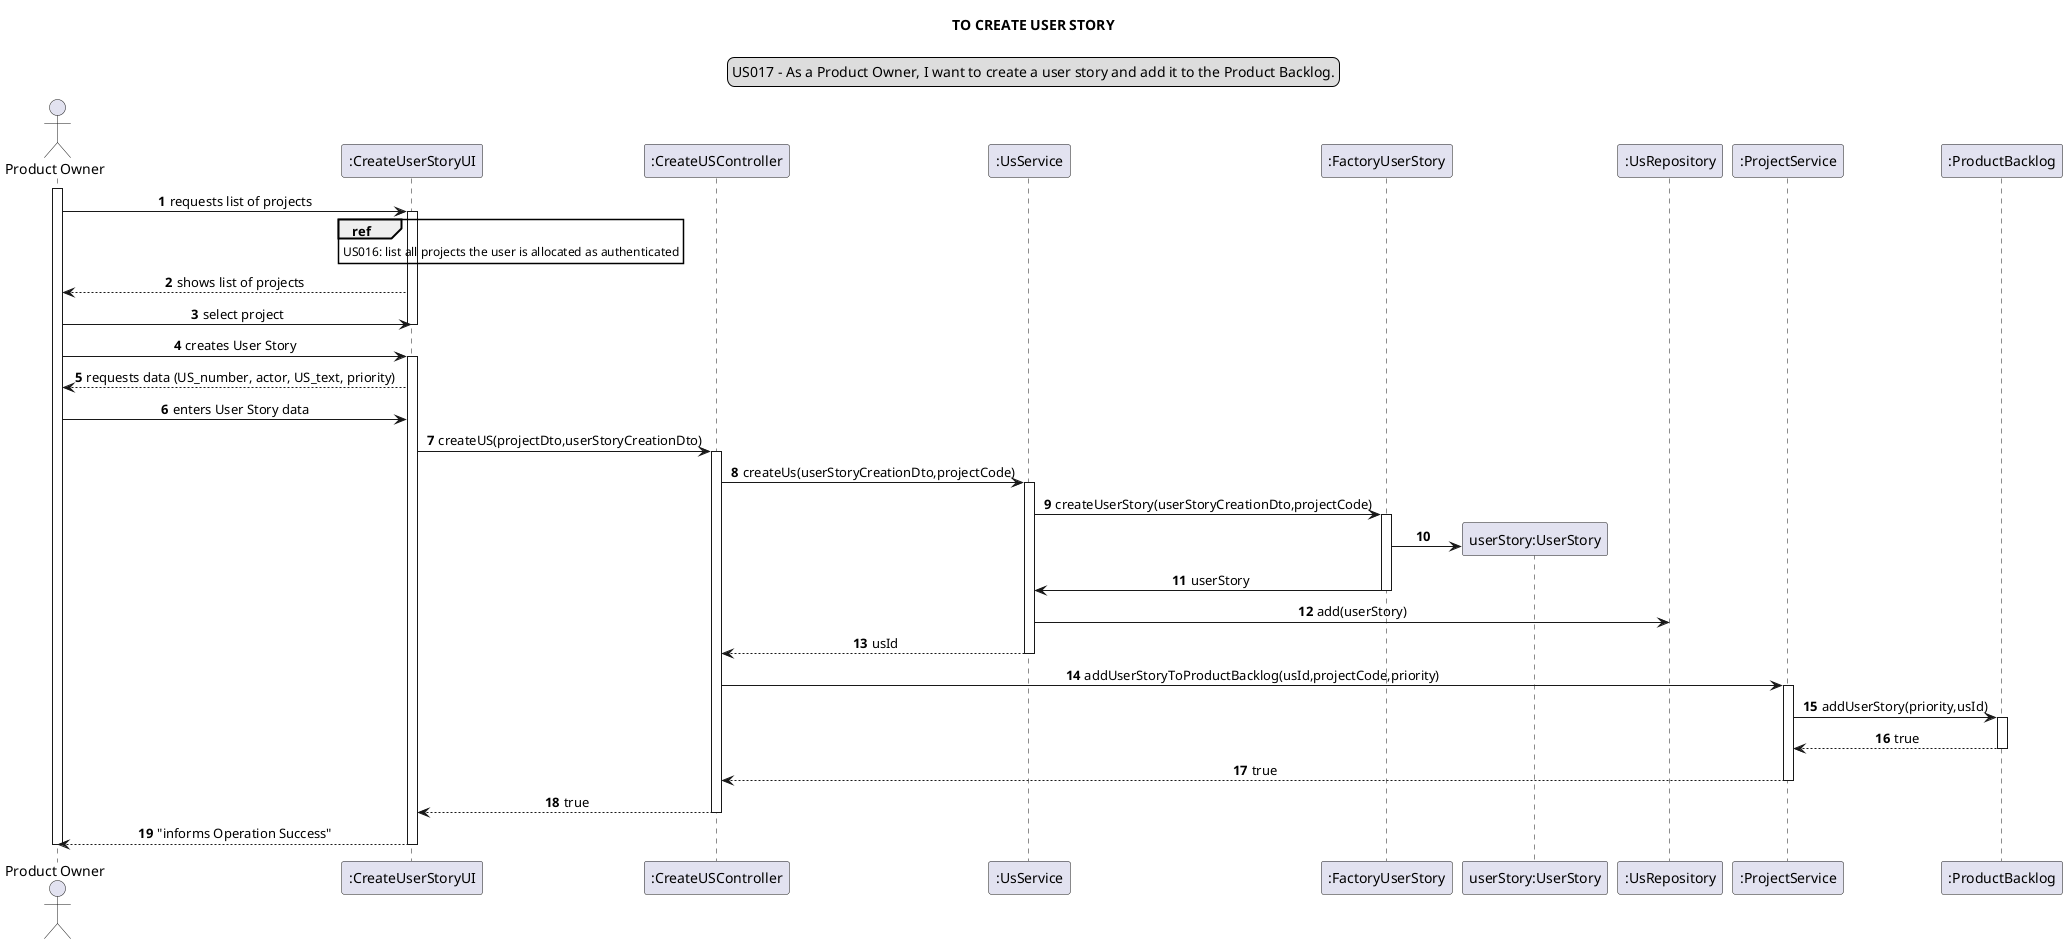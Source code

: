 @startuml
skinparam sequenceMessageAlign center
title TO CREATE USER STORY
legend top
US017 - As a Product Owner, I want to create a user story and add it to the Product Backlog.
end legend
autonumber
actor "Product Owner" as product
participant ":CreateUserStoryUI" as ui
participant ":CreateUSController" as controller
participant ":UsService" as service

participant ":FactoryUserStory" as factory
participant "userStory:UserStory" as userStory

participant ":UsRepository" as usrep
participant ":ProjectService" as pservice
participant ":ProductBacklog" as pbacklog


activate product
product -> ui : requests list of projects
activate ui
ref over ui: US016: list all projects the user is allocated as authenticated
ui --> product: shows list of projects
product -> ui : select project
deactivate ui
product -> ui : creates User Story
activate ui
ui --> product: requests data (US_number, actor, US_text, priority)
product -> ui: enters User Story data
ui -> controller: createUS(projectDto,userStoryCreationDto)
activate controller
controller -> service:createUs(userStoryCreationDto,projectCode)
activate service

service -> factory: createUserStory(userStoryCreationDto,projectCode)
activate factory
create userStory
factory -> userStory

factory -> service: userStory
deactivate factory
service -> usrep: add(userStory)

service --> controller: usId
deactivate service

controller -> pservice: addUserStoryToProductBacklog(usId,projectCode,priority)
activate pservice
pservice -> pbacklog : addUserStory(priority,usId)
activate pbacklog
pbacklog --> pservice : true
deactivate pbacklog
pservice --> controller : true
deactivate pservice
controller --> ui: true
deactivate controller
ui --> product: "informs Operation Success"
deactivate ui
deactivate product
@enduml
